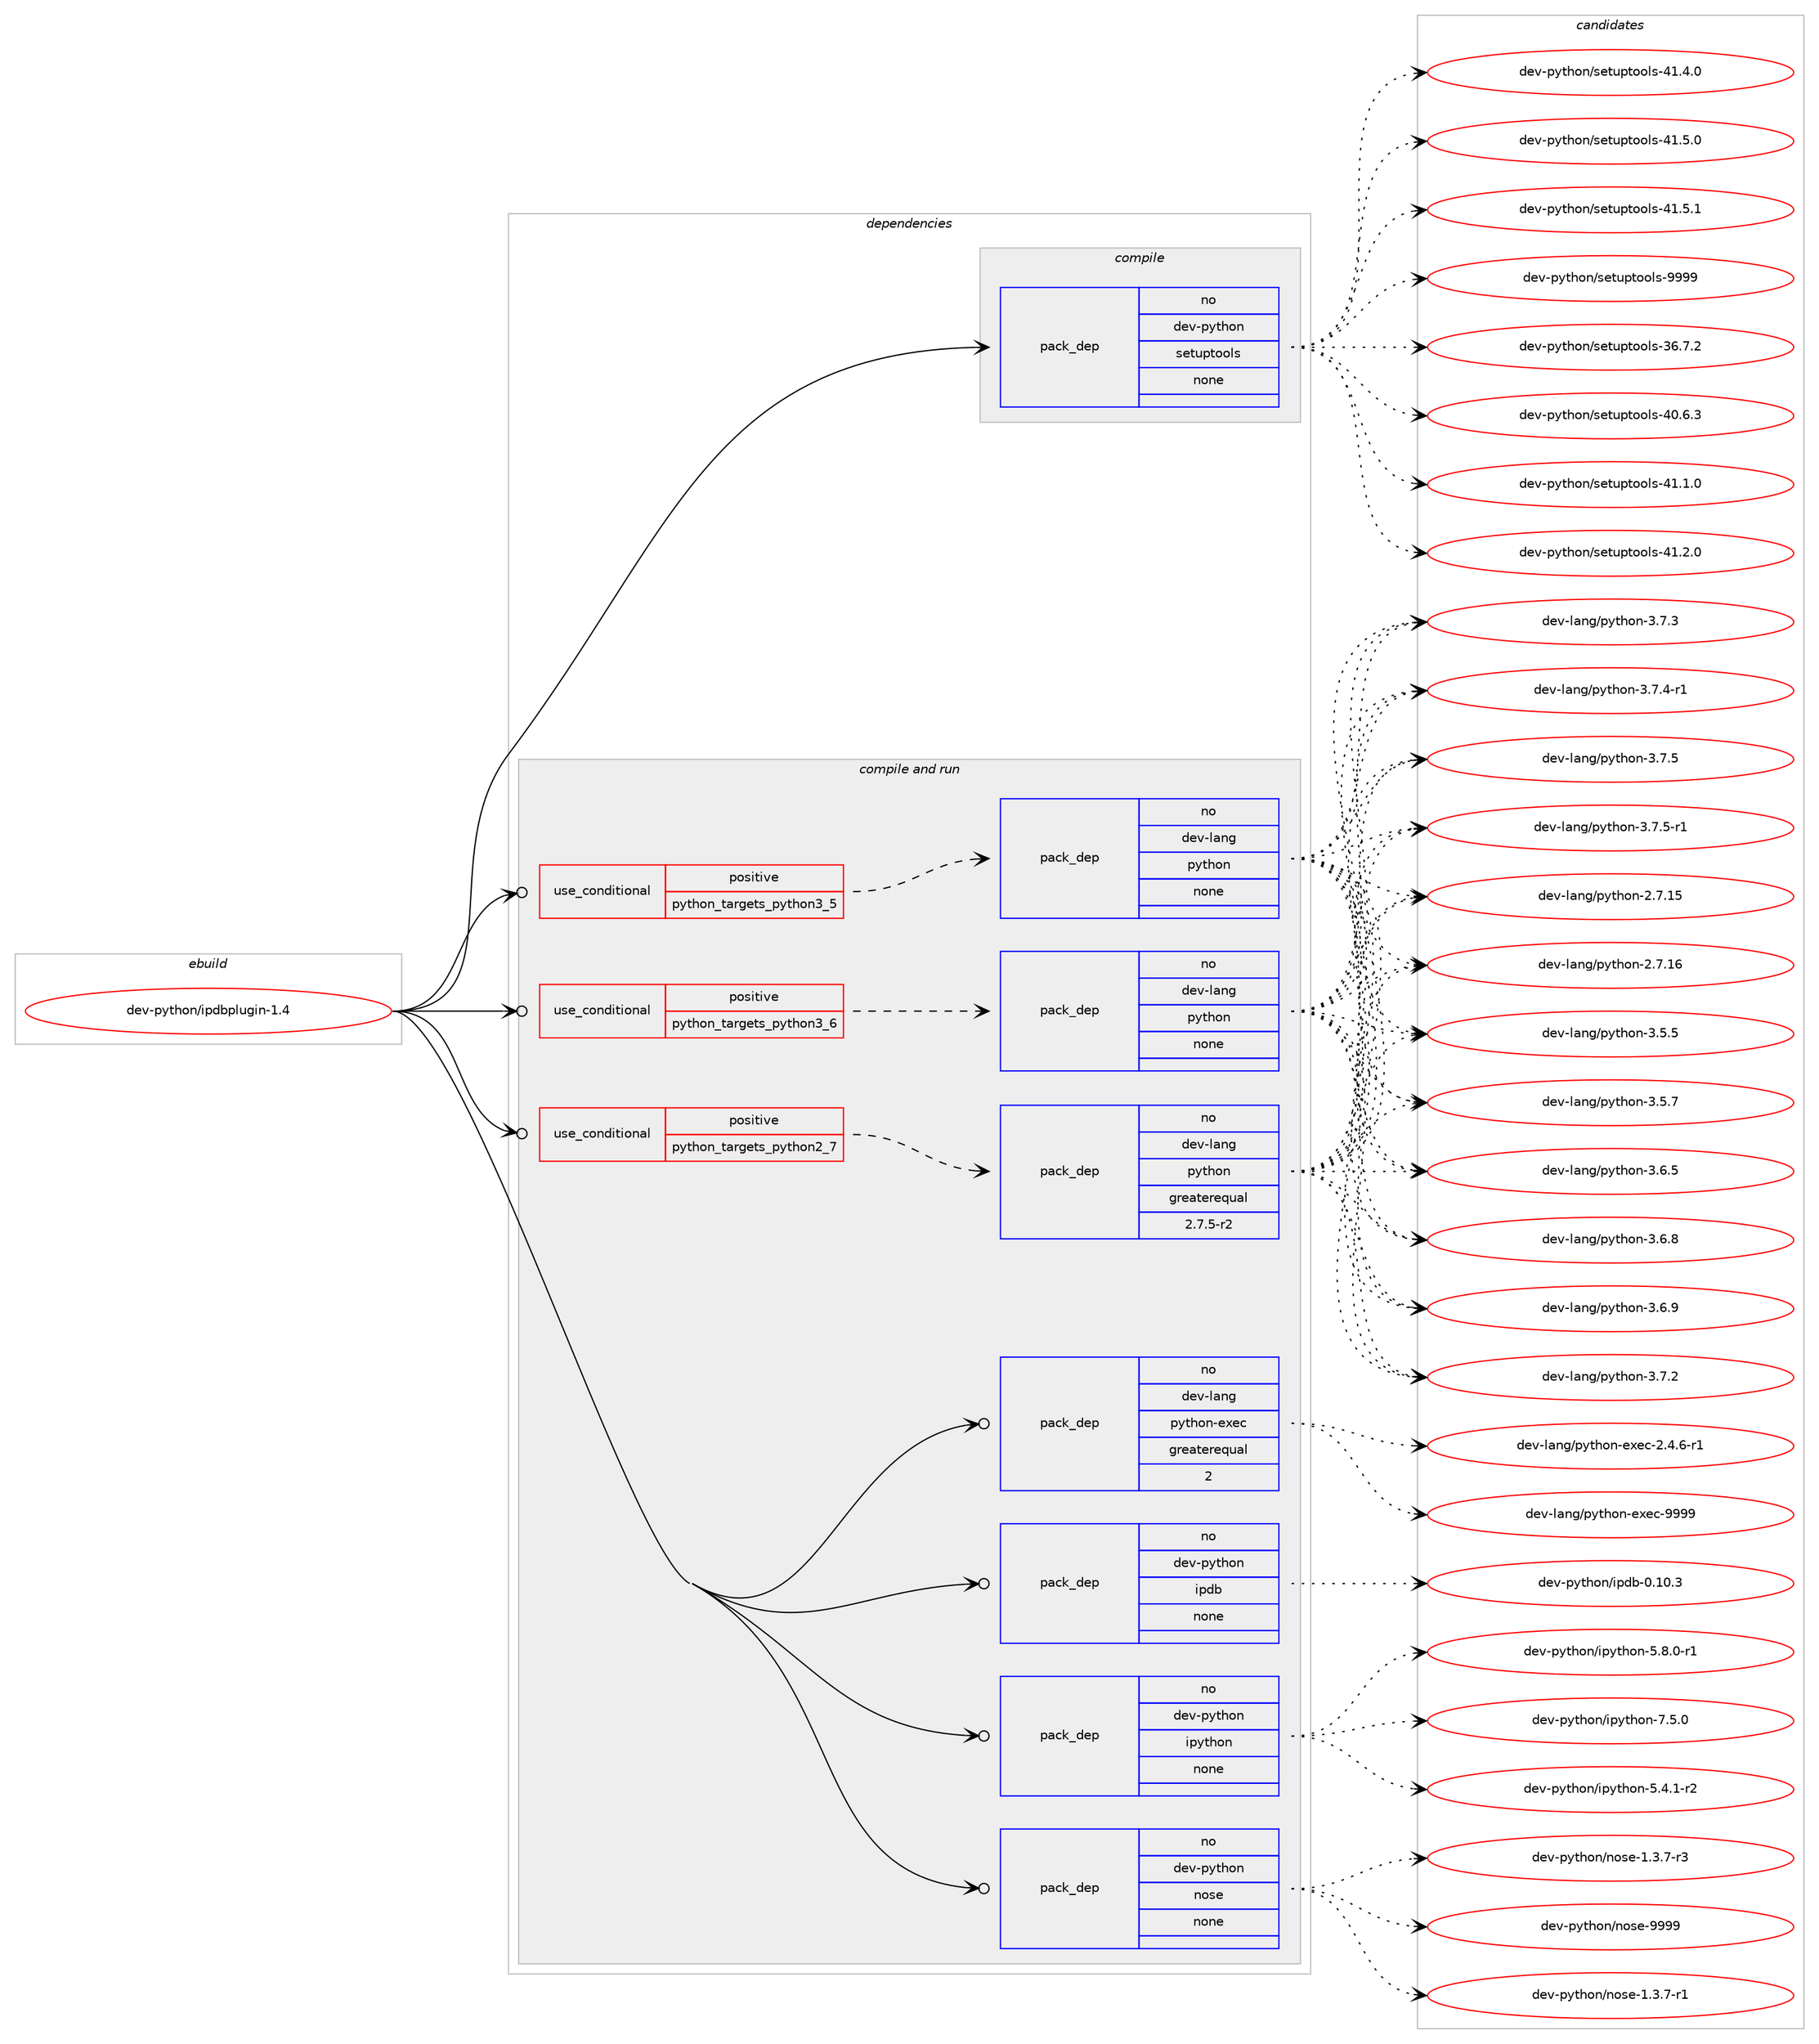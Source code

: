 digraph prolog {

# *************
# Graph options
# *************

newrank=true;
concentrate=true;
compound=true;
graph [rankdir=LR,fontname=Helvetica,fontsize=10,ranksep=1.5];#, ranksep=2.5, nodesep=0.2];
edge  [arrowhead=vee];
node  [fontname=Helvetica,fontsize=10];

# **********
# The ebuild
# **********

subgraph cluster_leftcol {
color=gray;
rank=same;
label=<<i>ebuild</i>>;
id [label="dev-python/ipdbplugin-1.4", color=red, width=4, href="../dev-python/ipdbplugin-1.4.svg"];
}

# ****************
# The dependencies
# ****************

subgraph cluster_midcol {
color=gray;
label=<<i>dependencies</i>>;
subgraph cluster_compile {
fillcolor="#eeeeee";
style=filled;
label=<<i>compile</i>>;
subgraph pack456984 {
dependency609772 [label=<<TABLE BORDER="0" CELLBORDER="1" CELLSPACING="0" CELLPADDING="4" WIDTH="220"><TR><TD ROWSPAN="6" CELLPADDING="30">pack_dep</TD></TR><TR><TD WIDTH="110">no</TD></TR><TR><TD>dev-python</TD></TR><TR><TD>setuptools</TD></TR><TR><TD>none</TD></TR><TR><TD></TD></TR></TABLE>>, shape=none, color=blue];
}
id:e -> dependency609772:w [weight=20,style="solid",arrowhead="vee"];
}
subgraph cluster_compileandrun {
fillcolor="#eeeeee";
style=filled;
label=<<i>compile and run</i>>;
subgraph cond140989 {
dependency609773 [label=<<TABLE BORDER="0" CELLBORDER="1" CELLSPACING="0" CELLPADDING="4"><TR><TD ROWSPAN="3" CELLPADDING="10">use_conditional</TD></TR><TR><TD>positive</TD></TR><TR><TD>python_targets_python2_7</TD></TR></TABLE>>, shape=none, color=red];
subgraph pack456985 {
dependency609774 [label=<<TABLE BORDER="0" CELLBORDER="1" CELLSPACING="0" CELLPADDING="4" WIDTH="220"><TR><TD ROWSPAN="6" CELLPADDING="30">pack_dep</TD></TR><TR><TD WIDTH="110">no</TD></TR><TR><TD>dev-lang</TD></TR><TR><TD>python</TD></TR><TR><TD>greaterequal</TD></TR><TR><TD>2.7.5-r2</TD></TR></TABLE>>, shape=none, color=blue];
}
dependency609773:e -> dependency609774:w [weight=20,style="dashed",arrowhead="vee"];
}
id:e -> dependency609773:w [weight=20,style="solid",arrowhead="odotvee"];
subgraph cond140990 {
dependency609775 [label=<<TABLE BORDER="0" CELLBORDER="1" CELLSPACING="0" CELLPADDING="4"><TR><TD ROWSPAN="3" CELLPADDING="10">use_conditional</TD></TR><TR><TD>positive</TD></TR><TR><TD>python_targets_python3_5</TD></TR></TABLE>>, shape=none, color=red];
subgraph pack456986 {
dependency609776 [label=<<TABLE BORDER="0" CELLBORDER="1" CELLSPACING="0" CELLPADDING="4" WIDTH="220"><TR><TD ROWSPAN="6" CELLPADDING="30">pack_dep</TD></TR><TR><TD WIDTH="110">no</TD></TR><TR><TD>dev-lang</TD></TR><TR><TD>python</TD></TR><TR><TD>none</TD></TR><TR><TD></TD></TR></TABLE>>, shape=none, color=blue];
}
dependency609775:e -> dependency609776:w [weight=20,style="dashed",arrowhead="vee"];
}
id:e -> dependency609775:w [weight=20,style="solid",arrowhead="odotvee"];
subgraph cond140991 {
dependency609777 [label=<<TABLE BORDER="0" CELLBORDER="1" CELLSPACING="0" CELLPADDING="4"><TR><TD ROWSPAN="3" CELLPADDING="10">use_conditional</TD></TR><TR><TD>positive</TD></TR><TR><TD>python_targets_python3_6</TD></TR></TABLE>>, shape=none, color=red];
subgraph pack456987 {
dependency609778 [label=<<TABLE BORDER="0" CELLBORDER="1" CELLSPACING="0" CELLPADDING="4" WIDTH="220"><TR><TD ROWSPAN="6" CELLPADDING="30">pack_dep</TD></TR><TR><TD WIDTH="110">no</TD></TR><TR><TD>dev-lang</TD></TR><TR><TD>python</TD></TR><TR><TD>none</TD></TR><TR><TD></TD></TR></TABLE>>, shape=none, color=blue];
}
dependency609777:e -> dependency609778:w [weight=20,style="dashed",arrowhead="vee"];
}
id:e -> dependency609777:w [weight=20,style="solid",arrowhead="odotvee"];
subgraph pack456988 {
dependency609779 [label=<<TABLE BORDER="0" CELLBORDER="1" CELLSPACING="0" CELLPADDING="4" WIDTH="220"><TR><TD ROWSPAN="6" CELLPADDING="30">pack_dep</TD></TR><TR><TD WIDTH="110">no</TD></TR><TR><TD>dev-lang</TD></TR><TR><TD>python-exec</TD></TR><TR><TD>greaterequal</TD></TR><TR><TD>2</TD></TR></TABLE>>, shape=none, color=blue];
}
id:e -> dependency609779:w [weight=20,style="solid",arrowhead="odotvee"];
subgraph pack456989 {
dependency609780 [label=<<TABLE BORDER="0" CELLBORDER="1" CELLSPACING="0" CELLPADDING="4" WIDTH="220"><TR><TD ROWSPAN="6" CELLPADDING="30">pack_dep</TD></TR><TR><TD WIDTH="110">no</TD></TR><TR><TD>dev-python</TD></TR><TR><TD>ipdb</TD></TR><TR><TD>none</TD></TR><TR><TD></TD></TR></TABLE>>, shape=none, color=blue];
}
id:e -> dependency609780:w [weight=20,style="solid",arrowhead="odotvee"];
subgraph pack456990 {
dependency609781 [label=<<TABLE BORDER="0" CELLBORDER="1" CELLSPACING="0" CELLPADDING="4" WIDTH="220"><TR><TD ROWSPAN="6" CELLPADDING="30">pack_dep</TD></TR><TR><TD WIDTH="110">no</TD></TR><TR><TD>dev-python</TD></TR><TR><TD>ipython</TD></TR><TR><TD>none</TD></TR><TR><TD></TD></TR></TABLE>>, shape=none, color=blue];
}
id:e -> dependency609781:w [weight=20,style="solid",arrowhead="odotvee"];
subgraph pack456991 {
dependency609782 [label=<<TABLE BORDER="0" CELLBORDER="1" CELLSPACING="0" CELLPADDING="4" WIDTH="220"><TR><TD ROWSPAN="6" CELLPADDING="30">pack_dep</TD></TR><TR><TD WIDTH="110">no</TD></TR><TR><TD>dev-python</TD></TR><TR><TD>nose</TD></TR><TR><TD>none</TD></TR><TR><TD></TD></TR></TABLE>>, shape=none, color=blue];
}
id:e -> dependency609782:w [weight=20,style="solid",arrowhead="odotvee"];
}
subgraph cluster_run {
fillcolor="#eeeeee";
style=filled;
label=<<i>run</i>>;
}
}

# **************
# The candidates
# **************

subgraph cluster_choices {
rank=same;
color=gray;
label=<<i>candidates</i>>;

subgraph choice456984 {
color=black;
nodesep=1;
choice100101118451121211161041111104711510111611711211611111110811545515446554650 [label="dev-python/setuptools-36.7.2", color=red, width=4,href="../dev-python/setuptools-36.7.2.svg"];
choice100101118451121211161041111104711510111611711211611111110811545524846544651 [label="dev-python/setuptools-40.6.3", color=red, width=4,href="../dev-python/setuptools-40.6.3.svg"];
choice100101118451121211161041111104711510111611711211611111110811545524946494648 [label="dev-python/setuptools-41.1.0", color=red, width=4,href="../dev-python/setuptools-41.1.0.svg"];
choice100101118451121211161041111104711510111611711211611111110811545524946504648 [label="dev-python/setuptools-41.2.0", color=red, width=4,href="../dev-python/setuptools-41.2.0.svg"];
choice100101118451121211161041111104711510111611711211611111110811545524946524648 [label="dev-python/setuptools-41.4.0", color=red, width=4,href="../dev-python/setuptools-41.4.0.svg"];
choice100101118451121211161041111104711510111611711211611111110811545524946534648 [label="dev-python/setuptools-41.5.0", color=red, width=4,href="../dev-python/setuptools-41.5.0.svg"];
choice100101118451121211161041111104711510111611711211611111110811545524946534649 [label="dev-python/setuptools-41.5.1", color=red, width=4,href="../dev-python/setuptools-41.5.1.svg"];
choice10010111845112121116104111110471151011161171121161111111081154557575757 [label="dev-python/setuptools-9999", color=red, width=4,href="../dev-python/setuptools-9999.svg"];
dependency609772:e -> choice100101118451121211161041111104711510111611711211611111110811545515446554650:w [style=dotted,weight="100"];
dependency609772:e -> choice100101118451121211161041111104711510111611711211611111110811545524846544651:w [style=dotted,weight="100"];
dependency609772:e -> choice100101118451121211161041111104711510111611711211611111110811545524946494648:w [style=dotted,weight="100"];
dependency609772:e -> choice100101118451121211161041111104711510111611711211611111110811545524946504648:w [style=dotted,weight="100"];
dependency609772:e -> choice100101118451121211161041111104711510111611711211611111110811545524946524648:w [style=dotted,weight="100"];
dependency609772:e -> choice100101118451121211161041111104711510111611711211611111110811545524946534648:w [style=dotted,weight="100"];
dependency609772:e -> choice100101118451121211161041111104711510111611711211611111110811545524946534649:w [style=dotted,weight="100"];
dependency609772:e -> choice10010111845112121116104111110471151011161171121161111111081154557575757:w [style=dotted,weight="100"];
}
subgraph choice456985 {
color=black;
nodesep=1;
choice10010111845108971101034711212111610411111045504655464953 [label="dev-lang/python-2.7.15", color=red, width=4,href="../dev-lang/python-2.7.15.svg"];
choice10010111845108971101034711212111610411111045504655464954 [label="dev-lang/python-2.7.16", color=red, width=4,href="../dev-lang/python-2.7.16.svg"];
choice100101118451089711010347112121116104111110455146534653 [label="dev-lang/python-3.5.5", color=red, width=4,href="../dev-lang/python-3.5.5.svg"];
choice100101118451089711010347112121116104111110455146534655 [label="dev-lang/python-3.5.7", color=red, width=4,href="../dev-lang/python-3.5.7.svg"];
choice100101118451089711010347112121116104111110455146544653 [label="dev-lang/python-3.6.5", color=red, width=4,href="../dev-lang/python-3.6.5.svg"];
choice100101118451089711010347112121116104111110455146544656 [label="dev-lang/python-3.6.8", color=red, width=4,href="../dev-lang/python-3.6.8.svg"];
choice100101118451089711010347112121116104111110455146544657 [label="dev-lang/python-3.6.9", color=red, width=4,href="../dev-lang/python-3.6.9.svg"];
choice100101118451089711010347112121116104111110455146554650 [label="dev-lang/python-3.7.2", color=red, width=4,href="../dev-lang/python-3.7.2.svg"];
choice100101118451089711010347112121116104111110455146554651 [label="dev-lang/python-3.7.3", color=red, width=4,href="../dev-lang/python-3.7.3.svg"];
choice1001011184510897110103471121211161041111104551465546524511449 [label="dev-lang/python-3.7.4-r1", color=red, width=4,href="../dev-lang/python-3.7.4-r1.svg"];
choice100101118451089711010347112121116104111110455146554653 [label="dev-lang/python-3.7.5", color=red, width=4,href="../dev-lang/python-3.7.5.svg"];
choice1001011184510897110103471121211161041111104551465546534511449 [label="dev-lang/python-3.7.5-r1", color=red, width=4,href="../dev-lang/python-3.7.5-r1.svg"];
dependency609774:e -> choice10010111845108971101034711212111610411111045504655464953:w [style=dotted,weight="100"];
dependency609774:e -> choice10010111845108971101034711212111610411111045504655464954:w [style=dotted,weight="100"];
dependency609774:e -> choice100101118451089711010347112121116104111110455146534653:w [style=dotted,weight="100"];
dependency609774:e -> choice100101118451089711010347112121116104111110455146534655:w [style=dotted,weight="100"];
dependency609774:e -> choice100101118451089711010347112121116104111110455146544653:w [style=dotted,weight="100"];
dependency609774:e -> choice100101118451089711010347112121116104111110455146544656:w [style=dotted,weight="100"];
dependency609774:e -> choice100101118451089711010347112121116104111110455146544657:w [style=dotted,weight="100"];
dependency609774:e -> choice100101118451089711010347112121116104111110455146554650:w [style=dotted,weight="100"];
dependency609774:e -> choice100101118451089711010347112121116104111110455146554651:w [style=dotted,weight="100"];
dependency609774:e -> choice1001011184510897110103471121211161041111104551465546524511449:w [style=dotted,weight="100"];
dependency609774:e -> choice100101118451089711010347112121116104111110455146554653:w [style=dotted,weight="100"];
dependency609774:e -> choice1001011184510897110103471121211161041111104551465546534511449:w [style=dotted,weight="100"];
}
subgraph choice456986 {
color=black;
nodesep=1;
choice10010111845108971101034711212111610411111045504655464953 [label="dev-lang/python-2.7.15", color=red, width=4,href="../dev-lang/python-2.7.15.svg"];
choice10010111845108971101034711212111610411111045504655464954 [label="dev-lang/python-2.7.16", color=red, width=4,href="../dev-lang/python-2.7.16.svg"];
choice100101118451089711010347112121116104111110455146534653 [label="dev-lang/python-3.5.5", color=red, width=4,href="../dev-lang/python-3.5.5.svg"];
choice100101118451089711010347112121116104111110455146534655 [label="dev-lang/python-3.5.7", color=red, width=4,href="../dev-lang/python-3.5.7.svg"];
choice100101118451089711010347112121116104111110455146544653 [label="dev-lang/python-3.6.5", color=red, width=4,href="../dev-lang/python-3.6.5.svg"];
choice100101118451089711010347112121116104111110455146544656 [label="dev-lang/python-3.6.8", color=red, width=4,href="../dev-lang/python-3.6.8.svg"];
choice100101118451089711010347112121116104111110455146544657 [label="dev-lang/python-3.6.9", color=red, width=4,href="../dev-lang/python-3.6.9.svg"];
choice100101118451089711010347112121116104111110455146554650 [label="dev-lang/python-3.7.2", color=red, width=4,href="../dev-lang/python-3.7.2.svg"];
choice100101118451089711010347112121116104111110455146554651 [label="dev-lang/python-3.7.3", color=red, width=4,href="../dev-lang/python-3.7.3.svg"];
choice1001011184510897110103471121211161041111104551465546524511449 [label="dev-lang/python-3.7.4-r1", color=red, width=4,href="../dev-lang/python-3.7.4-r1.svg"];
choice100101118451089711010347112121116104111110455146554653 [label="dev-lang/python-3.7.5", color=red, width=4,href="../dev-lang/python-3.7.5.svg"];
choice1001011184510897110103471121211161041111104551465546534511449 [label="dev-lang/python-3.7.5-r1", color=red, width=4,href="../dev-lang/python-3.7.5-r1.svg"];
dependency609776:e -> choice10010111845108971101034711212111610411111045504655464953:w [style=dotted,weight="100"];
dependency609776:e -> choice10010111845108971101034711212111610411111045504655464954:w [style=dotted,weight="100"];
dependency609776:e -> choice100101118451089711010347112121116104111110455146534653:w [style=dotted,weight="100"];
dependency609776:e -> choice100101118451089711010347112121116104111110455146534655:w [style=dotted,weight="100"];
dependency609776:e -> choice100101118451089711010347112121116104111110455146544653:w [style=dotted,weight="100"];
dependency609776:e -> choice100101118451089711010347112121116104111110455146544656:w [style=dotted,weight="100"];
dependency609776:e -> choice100101118451089711010347112121116104111110455146544657:w [style=dotted,weight="100"];
dependency609776:e -> choice100101118451089711010347112121116104111110455146554650:w [style=dotted,weight="100"];
dependency609776:e -> choice100101118451089711010347112121116104111110455146554651:w [style=dotted,weight="100"];
dependency609776:e -> choice1001011184510897110103471121211161041111104551465546524511449:w [style=dotted,weight="100"];
dependency609776:e -> choice100101118451089711010347112121116104111110455146554653:w [style=dotted,weight="100"];
dependency609776:e -> choice1001011184510897110103471121211161041111104551465546534511449:w [style=dotted,weight="100"];
}
subgraph choice456987 {
color=black;
nodesep=1;
choice10010111845108971101034711212111610411111045504655464953 [label="dev-lang/python-2.7.15", color=red, width=4,href="../dev-lang/python-2.7.15.svg"];
choice10010111845108971101034711212111610411111045504655464954 [label="dev-lang/python-2.7.16", color=red, width=4,href="../dev-lang/python-2.7.16.svg"];
choice100101118451089711010347112121116104111110455146534653 [label="dev-lang/python-3.5.5", color=red, width=4,href="../dev-lang/python-3.5.5.svg"];
choice100101118451089711010347112121116104111110455146534655 [label="dev-lang/python-3.5.7", color=red, width=4,href="../dev-lang/python-3.5.7.svg"];
choice100101118451089711010347112121116104111110455146544653 [label="dev-lang/python-3.6.5", color=red, width=4,href="../dev-lang/python-3.6.5.svg"];
choice100101118451089711010347112121116104111110455146544656 [label="dev-lang/python-3.6.8", color=red, width=4,href="../dev-lang/python-3.6.8.svg"];
choice100101118451089711010347112121116104111110455146544657 [label="dev-lang/python-3.6.9", color=red, width=4,href="../dev-lang/python-3.6.9.svg"];
choice100101118451089711010347112121116104111110455146554650 [label="dev-lang/python-3.7.2", color=red, width=4,href="../dev-lang/python-3.7.2.svg"];
choice100101118451089711010347112121116104111110455146554651 [label="dev-lang/python-3.7.3", color=red, width=4,href="../dev-lang/python-3.7.3.svg"];
choice1001011184510897110103471121211161041111104551465546524511449 [label="dev-lang/python-3.7.4-r1", color=red, width=4,href="../dev-lang/python-3.7.4-r1.svg"];
choice100101118451089711010347112121116104111110455146554653 [label="dev-lang/python-3.7.5", color=red, width=4,href="../dev-lang/python-3.7.5.svg"];
choice1001011184510897110103471121211161041111104551465546534511449 [label="dev-lang/python-3.7.5-r1", color=red, width=4,href="../dev-lang/python-3.7.5-r1.svg"];
dependency609778:e -> choice10010111845108971101034711212111610411111045504655464953:w [style=dotted,weight="100"];
dependency609778:e -> choice10010111845108971101034711212111610411111045504655464954:w [style=dotted,weight="100"];
dependency609778:e -> choice100101118451089711010347112121116104111110455146534653:w [style=dotted,weight="100"];
dependency609778:e -> choice100101118451089711010347112121116104111110455146534655:w [style=dotted,weight="100"];
dependency609778:e -> choice100101118451089711010347112121116104111110455146544653:w [style=dotted,weight="100"];
dependency609778:e -> choice100101118451089711010347112121116104111110455146544656:w [style=dotted,weight="100"];
dependency609778:e -> choice100101118451089711010347112121116104111110455146544657:w [style=dotted,weight="100"];
dependency609778:e -> choice100101118451089711010347112121116104111110455146554650:w [style=dotted,weight="100"];
dependency609778:e -> choice100101118451089711010347112121116104111110455146554651:w [style=dotted,weight="100"];
dependency609778:e -> choice1001011184510897110103471121211161041111104551465546524511449:w [style=dotted,weight="100"];
dependency609778:e -> choice100101118451089711010347112121116104111110455146554653:w [style=dotted,weight="100"];
dependency609778:e -> choice1001011184510897110103471121211161041111104551465546534511449:w [style=dotted,weight="100"];
}
subgraph choice456988 {
color=black;
nodesep=1;
choice10010111845108971101034711212111610411111045101120101994550465246544511449 [label="dev-lang/python-exec-2.4.6-r1", color=red, width=4,href="../dev-lang/python-exec-2.4.6-r1.svg"];
choice10010111845108971101034711212111610411111045101120101994557575757 [label="dev-lang/python-exec-9999", color=red, width=4,href="../dev-lang/python-exec-9999.svg"];
dependency609779:e -> choice10010111845108971101034711212111610411111045101120101994550465246544511449:w [style=dotted,weight="100"];
dependency609779:e -> choice10010111845108971101034711212111610411111045101120101994557575757:w [style=dotted,weight="100"];
}
subgraph choice456989 {
color=black;
nodesep=1;
choice10010111845112121116104111110471051121009845484649484651 [label="dev-python/ipdb-0.10.3", color=red, width=4,href="../dev-python/ipdb-0.10.3.svg"];
dependency609780:e -> choice10010111845112121116104111110471051121009845484649484651:w [style=dotted,weight="100"];
}
subgraph choice456990 {
color=black;
nodesep=1;
choice10010111845112121116104111110471051121211161041111104553465246494511450 [label="dev-python/ipython-5.4.1-r2", color=red, width=4,href="../dev-python/ipython-5.4.1-r2.svg"];
choice10010111845112121116104111110471051121211161041111104553465646484511449 [label="dev-python/ipython-5.8.0-r1", color=red, width=4,href="../dev-python/ipython-5.8.0-r1.svg"];
choice1001011184511212111610411111047105112121116104111110455546534648 [label="dev-python/ipython-7.5.0", color=red, width=4,href="../dev-python/ipython-7.5.0.svg"];
dependency609781:e -> choice10010111845112121116104111110471051121211161041111104553465246494511450:w [style=dotted,weight="100"];
dependency609781:e -> choice10010111845112121116104111110471051121211161041111104553465646484511449:w [style=dotted,weight="100"];
dependency609781:e -> choice1001011184511212111610411111047105112121116104111110455546534648:w [style=dotted,weight="100"];
}
subgraph choice456991 {
color=black;
nodesep=1;
choice10010111845112121116104111110471101111151014549465146554511449 [label="dev-python/nose-1.3.7-r1", color=red, width=4,href="../dev-python/nose-1.3.7-r1.svg"];
choice10010111845112121116104111110471101111151014549465146554511451 [label="dev-python/nose-1.3.7-r3", color=red, width=4,href="../dev-python/nose-1.3.7-r3.svg"];
choice10010111845112121116104111110471101111151014557575757 [label="dev-python/nose-9999", color=red, width=4,href="../dev-python/nose-9999.svg"];
dependency609782:e -> choice10010111845112121116104111110471101111151014549465146554511449:w [style=dotted,weight="100"];
dependency609782:e -> choice10010111845112121116104111110471101111151014549465146554511451:w [style=dotted,weight="100"];
dependency609782:e -> choice10010111845112121116104111110471101111151014557575757:w [style=dotted,weight="100"];
}
}

}
